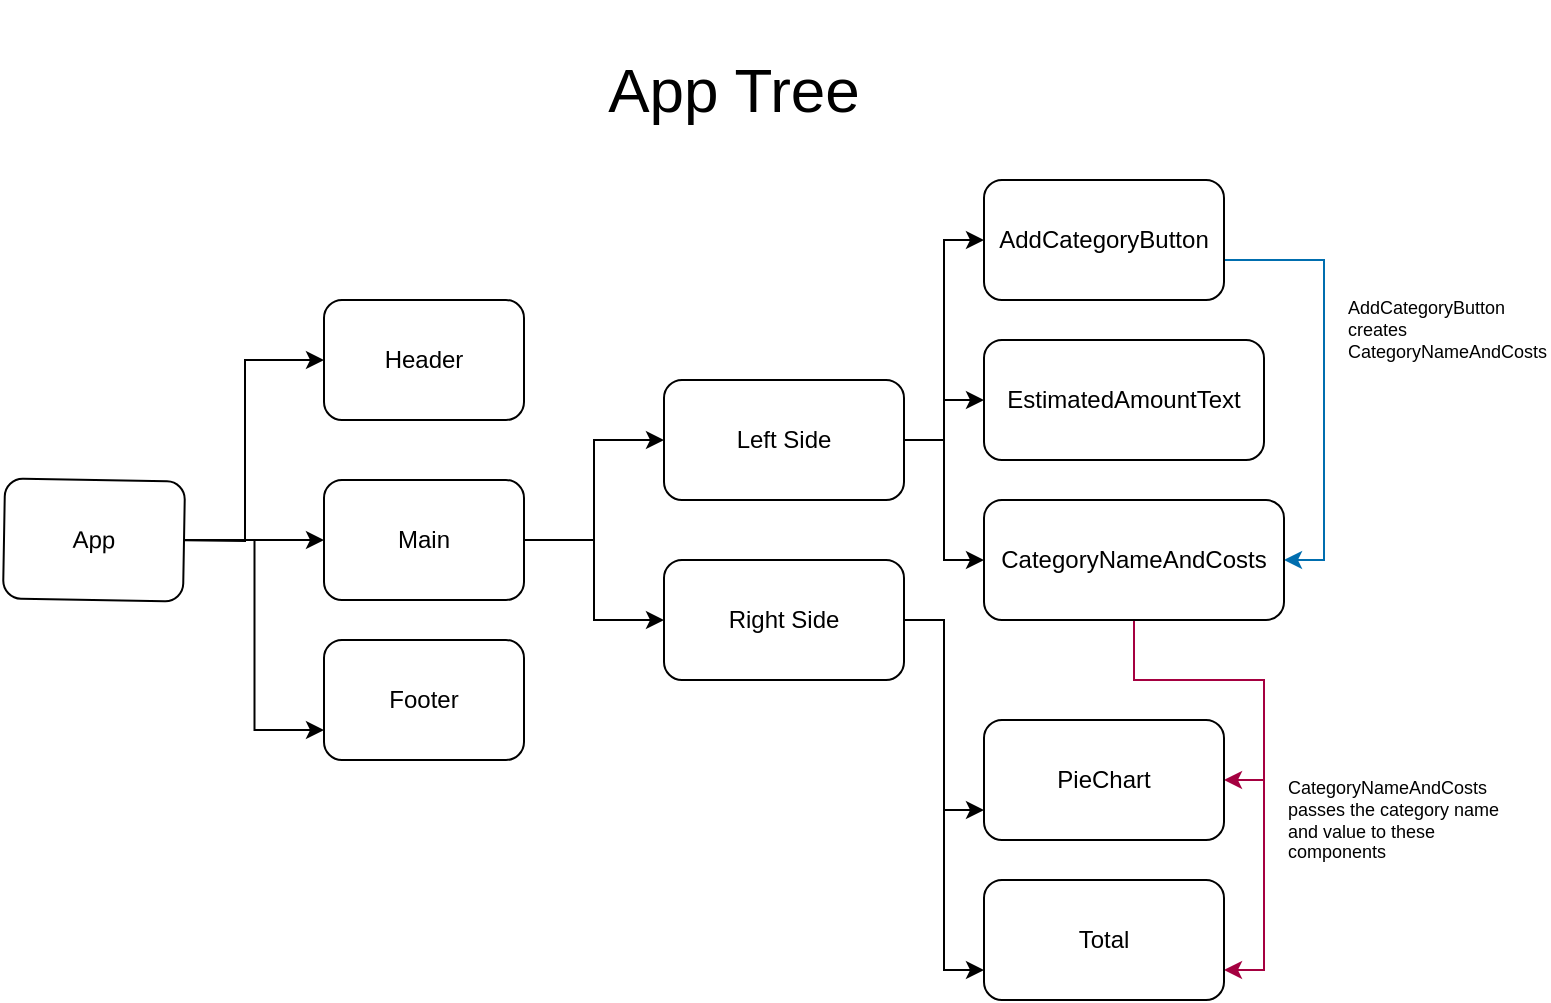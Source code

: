 <mxfile version="13.10.0" type="embed">
    <diagram id="EgquBE5KRo9vgFJQ2ZFC" name="Page-1">
        <mxGraphModel dx="963" dy="534" grid="1" gridSize="10" guides="1" tooltips="1" connect="1" arrows="1" fold="1" page="1" pageScale="1" pageWidth="850" pageHeight="1100" math="0" shadow="0">
            <root>
                <mxCell id="0"/>
                <mxCell id="1" parent="0"/>
                <mxCell id="7" style="edgeStyle=orthogonalEdgeStyle;rounded=0;orthogonalLoop=1;jettySize=auto;html=1;entryX=0;entryY=0.5;entryDx=0;entryDy=0;" parent="1" target="3" edge="1">
                    <mxGeometry relative="1" as="geometry">
                        <mxPoint x="150" y="300" as="sourcePoint"/>
                    </mxGeometry>
                </mxCell>
                <mxCell id="8" style="edgeStyle=orthogonalEdgeStyle;rounded=0;orthogonalLoop=1;jettySize=auto;html=1;" parent="1" source="2" target="5" edge="1">
                    <mxGeometry relative="1" as="geometry"/>
                </mxCell>
                <mxCell id="9" style="edgeStyle=orthogonalEdgeStyle;rounded=0;orthogonalLoop=1;jettySize=auto;html=1;entryX=0;entryY=0.75;entryDx=0;entryDy=0;" parent="1" source="2" target="6" edge="1">
                    <mxGeometry relative="1" as="geometry"/>
                </mxCell>
                <mxCell id="2" value="App" style="rounded=1;whiteSpace=wrap;html=1;rotation=1;" parent="1" vertex="1">
                    <mxGeometry x="70" y="270" width="90" height="60" as="geometry"/>
                </mxCell>
                <mxCell id="3" value="Header" style="rounded=1;whiteSpace=wrap;html=1;" parent="1" vertex="1">
                    <mxGeometry x="230" y="180" width="100" height="60" as="geometry"/>
                </mxCell>
                <mxCell id="4" value="App Tree" style="text;html=1;strokeColor=none;fillColor=none;align=center;verticalAlign=middle;whiteSpace=wrap;rounded=0;fontSize=31;" parent="1" vertex="1">
                    <mxGeometry x="320" y="30" width="230" height="90" as="geometry"/>
                </mxCell>
                <mxCell id="12" value="" style="edgeStyle=orthogonalEdgeStyle;rounded=0;orthogonalLoop=1;jettySize=auto;html=1;" parent="1" source="5" target="11" edge="1">
                    <mxGeometry relative="1" as="geometry"/>
                </mxCell>
                <mxCell id="13" style="edgeStyle=orthogonalEdgeStyle;rounded=0;orthogonalLoop=1;jettySize=auto;html=1;" parent="1" source="5" target="10" edge="1">
                    <mxGeometry relative="1" as="geometry"/>
                </mxCell>
                <mxCell id="5" value="Main" style="rounded=1;whiteSpace=wrap;html=1;" parent="1" vertex="1">
                    <mxGeometry x="230" y="270" width="100" height="60" as="geometry"/>
                </mxCell>
                <mxCell id="6" value="Footer" style="rounded=1;whiteSpace=wrap;html=1;" parent="1" vertex="1">
                    <mxGeometry x="230" y="350" width="100" height="60" as="geometry"/>
                </mxCell>
                <mxCell id="17" style="edgeStyle=orthogonalEdgeStyle;rounded=0;orthogonalLoop=1;jettySize=auto;html=1;entryX=0;entryY=0.5;entryDx=0;entryDy=0;" parent="1" source="10" target="14" edge="1">
                    <mxGeometry relative="1" as="geometry"/>
                </mxCell>
                <mxCell id="18" style="edgeStyle=orthogonalEdgeStyle;rounded=0;orthogonalLoop=1;jettySize=auto;html=1;" parent="1" source="10" target="15" edge="1">
                    <mxGeometry relative="1" as="geometry"/>
                </mxCell>
                <mxCell id="19" style="edgeStyle=orthogonalEdgeStyle;rounded=0;orthogonalLoop=1;jettySize=auto;html=1;" parent="1" source="10" target="16" edge="1">
                    <mxGeometry relative="1" as="geometry"/>
                </mxCell>
                <mxCell id="10" value="Left Side" style="rounded=1;whiteSpace=wrap;html=1;" parent="1" vertex="1">
                    <mxGeometry x="400" y="220" width="120" height="60" as="geometry"/>
                </mxCell>
                <mxCell id="22" style="edgeStyle=orthogonalEdgeStyle;rounded=0;orthogonalLoop=1;jettySize=auto;html=1;entryX=0;entryY=0.75;entryDx=0;entryDy=0;" parent="1" source="11" target="21" edge="1">
                    <mxGeometry relative="1" as="geometry"/>
                </mxCell>
                <mxCell id="24" style="edgeStyle=orthogonalEdgeStyle;rounded=0;orthogonalLoop=1;jettySize=auto;html=1;entryX=0;entryY=0.75;entryDx=0;entryDy=0;" parent="1" source="11" target="20" edge="1">
                    <mxGeometry relative="1" as="geometry"/>
                </mxCell>
                <mxCell id="11" value="Right Side" style="rounded=1;whiteSpace=wrap;html=1;" parent="1" vertex="1">
                    <mxGeometry x="400" y="310" width="120" height="60" as="geometry"/>
                </mxCell>
                <mxCell id="26" style="edgeStyle=orthogonalEdgeStyle;rounded=0;orthogonalLoop=1;jettySize=auto;html=1;entryX=1;entryY=0.5;entryDx=0;entryDy=0;noLabel=1;fontColor=none;fillColor=#1ba1e2;strokeColor=#006EAF;" edge="1" parent="1" source="14" target="16">
                    <mxGeometry relative="1" as="geometry">
                        <Array as="points">
                            <mxPoint x="620" y="160"/>
                            <mxPoint x="730" y="160"/>
                            <mxPoint x="730" y="310"/>
                        </Array>
                    </mxGeometry>
                </mxCell>
                <mxCell id="14" value="AddCategoryButton" style="rounded=1;whiteSpace=wrap;html=1;" parent="1" vertex="1">
                    <mxGeometry x="560" y="120" width="120" height="60" as="geometry"/>
                </mxCell>
                <mxCell id="15" value="EstimatedAmountText" style="rounded=1;whiteSpace=wrap;html=1;" parent="1" vertex="1">
                    <mxGeometry x="560" y="200" width="140" height="60" as="geometry"/>
                </mxCell>
                <mxCell id="32" style="edgeStyle=orthogonalEdgeStyle;rounded=0;orthogonalLoop=1;jettySize=auto;html=1;entryX=1;entryY=0.75;entryDx=0;entryDy=0;fontSize=9;fillColor=#d80073;strokeColor=#A50040;" edge="1" parent="1" source="16" target="21">
                    <mxGeometry relative="1" as="geometry">
                        <Array as="points">
                            <mxPoint x="635" y="370"/>
                            <mxPoint x="700" y="370"/>
                            <mxPoint x="700" y="515"/>
                        </Array>
                    </mxGeometry>
                </mxCell>
                <mxCell id="33" style="edgeStyle=orthogonalEdgeStyle;rounded=0;orthogonalLoop=1;jettySize=auto;html=1;fontSize=9;fillColor=#d80073;strokeColor=#A50040;" edge="1" parent="1" source="16" target="20">
                    <mxGeometry relative="1" as="geometry">
                        <mxPoint x="700" y="400" as="targetPoint"/>
                        <Array as="points">
                            <mxPoint x="635" y="370"/>
                            <mxPoint x="700" y="370"/>
                            <mxPoint x="700" y="420"/>
                        </Array>
                    </mxGeometry>
                </mxCell>
                <mxCell id="16" value="CategoryNameAndCosts" style="rounded=1;whiteSpace=wrap;html=1;" parent="1" vertex="1">
                    <mxGeometry x="560" y="280" width="150" height="60" as="geometry"/>
                </mxCell>
                <mxCell id="20" value="PieChart" style="rounded=1;whiteSpace=wrap;html=1;" parent="1" vertex="1">
                    <mxGeometry x="560" y="390" width="120" height="60" as="geometry"/>
                </mxCell>
                <mxCell id="21" value="Total" style="rounded=1;whiteSpace=wrap;html=1;" parent="1" vertex="1">
                    <mxGeometry x="560" y="470" width="120" height="60" as="geometry"/>
                </mxCell>
                <mxCell id="28" value="AddCategoryButton&lt;br style=&quot;font-size: 9px;&quot;&gt;creates CategoryNameAndCosts&lt;br style=&quot;font-size: 9px;&quot;&gt;&amp;nbsp;" style="text;html=1;strokeColor=none;fillColor=none;align=left;verticalAlign=middle;whiteSpace=wrap;rounded=0;fontSize=9;" vertex="1" parent="1">
                    <mxGeometry x="740" y="190" width="40" height="20" as="geometry"/>
                </mxCell>
                <mxCell id="34" value="&lt;span style=&quot;font-size: 9px; text-align: center;&quot;&gt;CategoryNameAndCosts&lt;br style=&quot;font-size: 9px;&quot;&gt;passes the category name and value to these components&lt;br style=&quot;font-size: 9px;&quot;&gt;&lt;/span&gt;" style="text;html=1;strokeColor=none;fillColor=none;align=left;verticalAlign=middle;whiteSpace=wrap;rounded=0;fontSize=9;" vertex="1" parent="1">
                    <mxGeometry x="710" y="430" width="120" height="20" as="geometry"/>
                </mxCell>
            </root>
        </mxGraphModel>
    </diagram>
</mxfile>